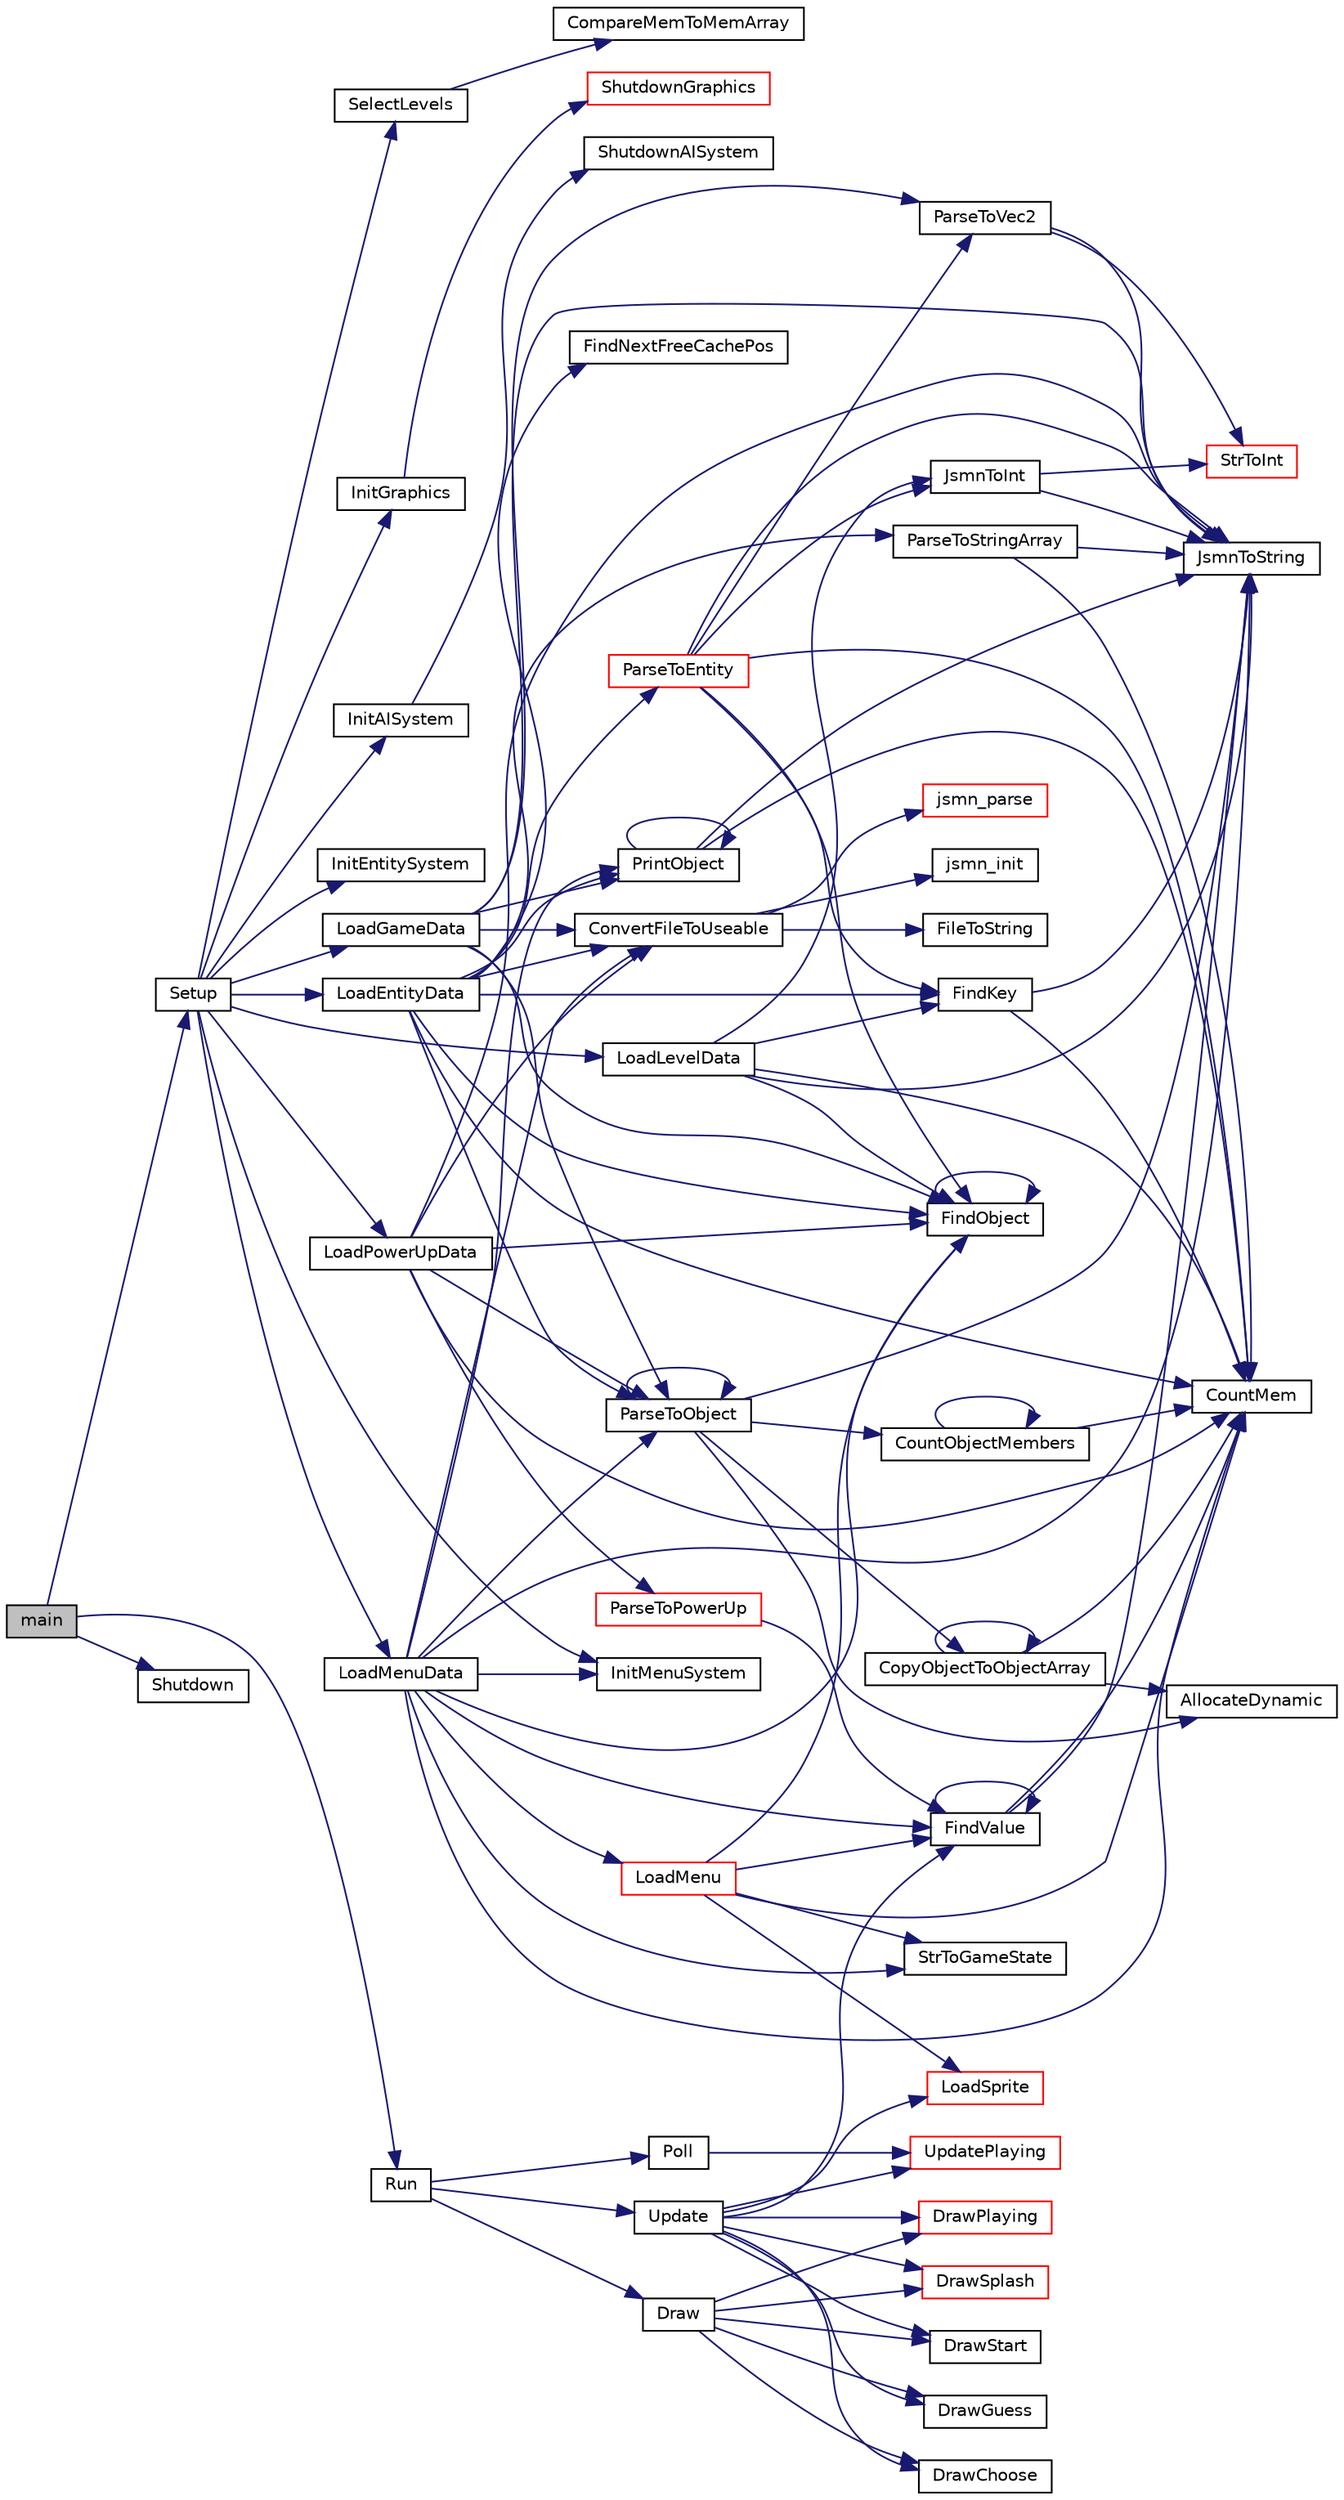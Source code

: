digraph "main"
{
  edge [fontname="Helvetica",fontsize="10",labelfontname="Helvetica",labelfontsize="10"];
  node [fontname="Helvetica",fontsize="10",shape=record];
  rankdir="LR";
  Node1 [label="main",height=0.2,width=0.4,color="black", fillcolor="grey75", style="filled", fontcolor="black"];
  Node1 -> Node2 [color="midnightblue",fontsize="10",style="solid",fontname="Helvetica"];
  Node2 [label="Setup",height=0.2,width=0.4,color="black", fillcolor="white", style="filled",URL="$game_8c.html#a50ac2197010a8cf188eafc647122f1a3"];
  Node2 -> Node3 [color="midnightblue",fontsize="10",style="solid",fontname="Helvetica"];
  Node3 [label="LoadGameData",height=0.2,width=0.4,color="black", fillcolor="white", style="filled",URL="$game_8c.html#a52972542fcf0985d5ee7277513fbc94c"];
  Node3 -> Node4 [color="midnightblue",fontsize="10",style="solid",fontname="Helvetica"];
  Node4 [label="ConvertFileToUseable",height=0.2,width=0.4,color="black", fillcolor="white", style="filled",URL="$mystrings_8c.html#a496e2427daae7d276aa1c25bf7173f9b"];
  Node4 -> Node5 [color="midnightblue",fontsize="10",style="solid",fontname="Helvetica"];
  Node5 [label="jsmn_init",height=0.2,width=0.4,color="black", fillcolor="white", style="filled",URL="$jsmn_8c.html#a8d4a8b3ce5c3d600feea38615b5f9aa6"];
  Node4 -> Node6 [color="midnightblue",fontsize="10",style="solid",fontname="Helvetica"];
  Node6 [label="FileToString",height=0.2,width=0.4,color="black", fillcolor="white", style="filled",URL="$mystrings_8c.html#a641da0f4b770922d999f38d2d23b2ed6"];
  Node4 -> Node7 [color="midnightblue",fontsize="10",style="solid",fontname="Helvetica"];
  Node7 [label="jsmn_parse",height=0.2,width=0.4,color="red", fillcolor="white", style="filled",URL="$jsmn_8c.html#a774f985a9750a10c7e88304e30191e03"];
  Node3 -> Node8 [color="midnightblue",fontsize="10",style="solid",fontname="Helvetica"];
  Node8 [label="ParseToObject",height=0.2,width=0.4,color="black", fillcolor="white", style="filled",URL="$parseobject_8c.html#abeb996817aa47a5e463a47275c897483"];
  Node8 -> Node8 [color="midnightblue",fontsize="10",style="solid",fontname="Helvetica"];
  Node8 -> Node9 [color="midnightblue",fontsize="10",style="solid",fontname="Helvetica"];
  Node9 [label="JsmnToString",height=0.2,width=0.4,color="black", fillcolor="white", style="filled",URL="$mystrings_8c.html#a78d7d9580e10b30e6409ebfeb29e5cfe"];
  Node8 -> Node10 [color="midnightblue",fontsize="10",style="solid",fontname="Helvetica"];
  Node10 [label="CopyObjectToObjectArray",height=0.2,width=0.4,color="black", fillcolor="white", style="filled",URL="$parseobject_8c.html#a66550ec5ad5119b002932431e1ce8578"];
  Node10 -> Node11 [color="midnightblue",fontsize="10",style="solid",fontname="Helvetica"];
  Node11 [label="CountMem",height=0.2,width=0.4,color="black", fillcolor="white", style="filled",URL="$globals_8h.html#ab5272b6a1f2bf961c7534ec91a243715"];
  Node10 -> Node12 [color="midnightblue",fontsize="10",style="solid",fontname="Helvetica"];
  Node12 [label="AllocateDynamic",height=0.2,width=0.4,color="black", fillcolor="white", style="filled",URL="$globals_8h.html#a2263fb5e65c0597a8e4c35fa0c05e15d"];
  Node10 -> Node10 [color="midnightblue",fontsize="10",style="solid",fontname="Helvetica"];
  Node8 -> Node13 [color="midnightblue",fontsize="10",style="solid",fontname="Helvetica"];
  Node13 [label="CountObjectMembers",height=0.2,width=0.4,color="black", fillcolor="white", style="filled",URL="$parseobject_8c.html#aef0cb86d9b54e11206d154c369cb9a7e"];
  Node13 -> Node11 [color="midnightblue",fontsize="10",style="solid",fontname="Helvetica"];
  Node13 -> Node13 [color="midnightblue",fontsize="10",style="solid",fontname="Helvetica"];
  Node8 -> Node12 [color="midnightblue",fontsize="10",style="solid",fontname="Helvetica"];
  Node3 -> Node14 [color="midnightblue",fontsize="10",style="solid",fontname="Helvetica"];
  Node14 [label="FindObject",height=0.2,width=0.4,color="black", fillcolor="white", style="filled",URL="$parseobject_8c.html#a0d7610fbd167c6f81519e6ab3403e3bd"];
  Node14 -> Node14 [color="midnightblue",fontsize="10",style="solid",fontname="Helvetica"];
  Node3 -> Node15 [color="midnightblue",fontsize="10",style="solid",fontname="Helvetica"];
  Node15 [label="ParseToVec2",height=0.2,width=0.4,color="black", fillcolor="white", style="filled",URL="$parsevariable_8c.html#aece06ba78503ca86b77daa6c0f64d01f"];
  Node15 -> Node9 [color="midnightblue",fontsize="10",style="solid",fontname="Helvetica"];
  Node15 -> Node16 [color="midnightblue",fontsize="10",style="solid",fontname="Helvetica"];
  Node16 [label="StrToInt",height=0.2,width=0.4,color="red", fillcolor="white", style="filled",URL="$mystrings_8c.html#a7847ecf365cd64921278854576e5ddcc"];
  Node3 -> Node17 [color="midnightblue",fontsize="10",style="solid",fontname="Helvetica"];
  Node17 [label="PrintObject",height=0.2,width=0.4,color="black", fillcolor="white", style="filled",URL="$parseobject_8c.html#ae7d41e06515589776dc92961481d56ab"];
  Node17 -> Node11 [color="midnightblue",fontsize="10",style="solid",fontname="Helvetica"];
  Node17 -> Node9 [color="midnightblue",fontsize="10",style="solid",fontname="Helvetica"];
  Node17 -> Node17 [color="midnightblue",fontsize="10",style="solid",fontname="Helvetica"];
  Node3 -> Node9 [color="midnightblue",fontsize="10",style="solid",fontname="Helvetica"];
  Node2 -> Node18 [color="midnightblue",fontsize="10",style="solid",fontname="Helvetica"];
  Node18 [label="InitGraphics",height=0.2,width=0.4,color="black", fillcolor="white", style="filled",URL="$graphics_8c.html#a5a91ce2f20cdb3efdd3a10f8bcd79fe2"];
  Node18 -> Node19 [color="midnightblue",fontsize="10",style="solid",fontname="Helvetica"];
  Node19 [label="ShutdownGraphics",height=0.2,width=0.4,color="red", fillcolor="white", style="filled",URL="$graphics_8c.html#a57deac6adc760a6c690d7c05b1b32b3d"];
  Node2 -> Node20 [color="midnightblue",fontsize="10",style="solid",fontname="Helvetica"];
  Node20 [label="InitEntitySystem",height=0.2,width=0.4,color="black", fillcolor="white", style="filled",URL="$entity_8c.html#a9aa4a5f113750202be9f45db34908955"];
  Node2 -> Node21 [color="midnightblue",fontsize="10",style="solid",fontname="Helvetica"];
  Node21 [label="InitMenuSystem",height=0.2,width=0.4,color="black", fillcolor="white", style="filled",URL="$menu_8c.html#a1c427a4122a85bc392880fdcf2a843ce"];
  Node2 -> Node22 [color="midnightblue",fontsize="10",style="solid",fontname="Helvetica"];
  Node22 [label="InitAISystem",height=0.2,width=0.4,color="black", fillcolor="white", style="filled",URL="$ai__interpret_8c.html#a766fc5dc0fd99733613cc7a396f6efdf"];
  Node22 -> Node23 [color="midnightblue",fontsize="10",style="solid",fontname="Helvetica"];
  Node23 [label="ShutdownAISystem",height=0.2,width=0.4,color="black", fillcolor="white", style="filled",URL="$ai__interpret_8c.html#a7a593ea725968a09171ad562877652a1"];
  Node2 -> Node24 [color="midnightblue",fontsize="10",style="solid",fontname="Helvetica"];
  Node24 [label="LoadEntityData",height=0.2,width=0.4,color="black", fillcolor="white", style="filled",URL="$game_8c.html#a3c5ed8ec6399e50f714fcdab2e6c070a"];
  Node24 -> Node4 [color="midnightblue",fontsize="10",style="solid",fontname="Helvetica"];
  Node24 -> Node8 [color="midnightblue",fontsize="10",style="solid",fontname="Helvetica"];
  Node24 -> Node11 [color="midnightblue",fontsize="10",style="solid",fontname="Helvetica"];
  Node24 -> Node17 [color="midnightblue",fontsize="10",style="solid",fontname="Helvetica"];
  Node24 -> Node25 [color="midnightblue",fontsize="10",style="solid",fontname="Helvetica"];
  Node25 [label="ParseToStringArray",height=0.2,width=0.4,color="black", fillcolor="white", style="filled",URL="$parsevariable_8c.html#a090f6fa5f93d7a5becca914af766d1d8"];
  Node25 -> Node11 [color="midnightblue",fontsize="10",style="solid",fontname="Helvetica"];
  Node25 -> Node9 [color="midnightblue",fontsize="10",style="solid",fontname="Helvetica"];
  Node24 -> Node14 [color="midnightblue",fontsize="10",style="solid",fontname="Helvetica"];
  Node24 -> Node26 [color="midnightblue",fontsize="10",style="solid",fontname="Helvetica"];
  Node26 [label="FindKey",height=0.2,width=0.4,color="black", fillcolor="white", style="filled",URL="$mystrings_8c.html#a6466498df69994b55bb62b9b53652142"];
  Node26 -> Node11 [color="midnightblue",fontsize="10",style="solid",fontname="Helvetica"];
  Node26 -> Node9 [color="midnightblue",fontsize="10",style="solid",fontname="Helvetica"];
  Node24 -> Node27 [color="midnightblue",fontsize="10",style="solid",fontname="Helvetica"];
  Node27 [label="ParseToEntity",height=0.2,width=0.4,color="red", fillcolor="white", style="filled",URL="$parsevariable_8c.html#ab44c577d09cbd67632c75301d846676e"];
  Node27 -> Node26 [color="midnightblue",fontsize="10",style="solid",fontname="Helvetica"];
  Node27 -> Node9 [color="midnightblue",fontsize="10",style="solid",fontname="Helvetica"];
  Node27 -> Node14 [color="midnightblue",fontsize="10",style="solid",fontname="Helvetica"];
  Node27 -> Node11 [color="midnightblue",fontsize="10",style="solid",fontname="Helvetica"];
  Node27 -> Node15 [color="midnightblue",fontsize="10",style="solid",fontname="Helvetica"];
  Node27 -> Node28 [color="midnightblue",fontsize="10",style="solid",fontname="Helvetica"];
  Node28 [label="JsmnToInt",height=0.2,width=0.4,color="black", fillcolor="white", style="filled",URL="$mystrings_8c.html#aa5c26c3bf9ec4cf5d58937787db2d415"];
  Node28 -> Node9 [color="midnightblue",fontsize="10",style="solid",fontname="Helvetica"];
  Node28 -> Node16 [color="midnightblue",fontsize="10",style="solid",fontname="Helvetica"];
  Node24 -> Node29 [color="midnightblue",fontsize="10",style="solid",fontname="Helvetica"];
  Node29 [label="FindNextFreeCachePos",height=0.2,width=0.4,color="black", fillcolor="white", style="filled",URL="$entity_8c.html#a373409dde746bc4935afd92aa8975f4c"];
  Node2 -> Node30 [color="midnightblue",fontsize="10",style="solid",fontname="Helvetica"];
  Node30 [label="LoadMenuData",height=0.2,width=0.4,color="black", fillcolor="white", style="filled",URL="$game_8c.html#abc5753dfa46f96a3f00ce0c228e8e281"];
  Node30 -> Node21 [color="midnightblue",fontsize="10",style="solid",fontname="Helvetica"];
  Node30 -> Node14 [color="midnightblue",fontsize="10",style="solid",fontname="Helvetica"];
  Node30 -> Node11 [color="midnightblue",fontsize="10",style="solid",fontname="Helvetica"];
  Node30 -> Node9 [color="midnightblue",fontsize="10",style="solid",fontname="Helvetica"];
  Node30 -> Node4 [color="midnightblue",fontsize="10",style="solid",fontname="Helvetica"];
  Node30 -> Node8 [color="midnightblue",fontsize="10",style="solid",fontname="Helvetica"];
  Node30 -> Node17 [color="midnightblue",fontsize="10",style="solid",fontname="Helvetica"];
  Node30 -> Node31 [color="midnightblue",fontsize="10",style="solid",fontname="Helvetica"];
  Node31 [label="FindValue",height=0.2,width=0.4,color="black", fillcolor="white", style="filled",URL="$mystrings_8c.html#ac183085aec4f8b1867b5737aacb9c37f"];
  Node31 -> Node11 [color="midnightblue",fontsize="10",style="solid",fontname="Helvetica"];
  Node31 -> Node9 [color="midnightblue",fontsize="10",style="solid",fontname="Helvetica"];
  Node31 -> Node31 [color="midnightblue",fontsize="10",style="solid",fontname="Helvetica"];
  Node30 -> Node32 [color="midnightblue",fontsize="10",style="solid",fontname="Helvetica"];
  Node32 [label="LoadMenu",height=0.2,width=0.4,color="red", fillcolor="white", style="filled",URL="$menu_8c.html#a6f4a9eb4cd081c5b7a3e5e0475ed8437"];
  Node32 -> Node14 [color="midnightblue",fontsize="10",style="solid",fontname="Helvetica"];
  Node32 -> Node31 [color="midnightblue",fontsize="10",style="solid",fontname="Helvetica"];
  Node32 -> Node33 [color="midnightblue",fontsize="10",style="solid",fontname="Helvetica"];
  Node33 [label="LoadSprite",height=0.2,width=0.4,color="red", fillcolor="white", style="filled",URL="$graphics_8c.html#a9ef47fe758affb875f01b07e551513c7"];
  Node32 -> Node34 [color="midnightblue",fontsize="10",style="solid",fontname="Helvetica"];
  Node34 [label="StrToGameState",height=0.2,width=0.4,color="black", fillcolor="white", style="filled",URL="$globals_8h.html#a295e14f293c2d135e244c6b9f417a447"];
  Node32 -> Node11 [color="midnightblue",fontsize="10",style="solid",fontname="Helvetica"];
  Node30 -> Node34 [color="midnightblue",fontsize="10",style="solid",fontname="Helvetica"];
  Node2 -> Node35 [color="midnightblue",fontsize="10",style="solid",fontname="Helvetica"];
  Node35 [label="LoadLevelData",height=0.2,width=0.4,color="black", fillcolor="white", style="filled",URL="$game_8c.html#a80fc9e8ab6c9f36242aca245edee14c9"];
  Node35 -> Node14 [color="midnightblue",fontsize="10",style="solid",fontname="Helvetica"];
  Node35 -> Node26 [color="midnightblue",fontsize="10",style="solid",fontname="Helvetica"];
  Node35 -> Node28 [color="midnightblue",fontsize="10",style="solid",fontname="Helvetica"];
  Node35 -> Node11 [color="midnightblue",fontsize="10",style="solid",fontname="Helvetica"];
  Node35 -> Node9 [color="midnightblue",fontsize="10",style="solid",fontname="Helvetica"];
  Node2 -> Node36 [color="midnightblue",fontsize="10",style="solid",fontname="Helvetica"];
  Node36 [label="LoadPowerUpData",height=0.2,width=0.4,color="black", fillcolor="white", style="filled",URL="$game_8c.html#a8c608fbaa05aed812f106331f8dad649"];
  Node36 -> Node14 [color="midnightblue",fontsize="10",style="solid",fontname="Helvetica"];
  Node36 -> Node9 [color="midnightblue",fontsize="10",style="solid",fontname="Helvetica"];
  Node36 -> Node4 [color="midnightblue",fontsize="10",style="solid",fontname="Helvetica"];
  Node36 -> Node8 [color="midnightblue",fontsize="10",style="solid",fontname="Helvetica"];
  Node36 -> Node11 [color="midnightblue",fontsize="10",style="solid",fontname="Helvetica"];
  Node36 -> Node37 [color="midnightblue",fontsize="10",style="solid",fontname="Helvetica"];
  Node37 [label="ParseToPowerUp",height=0.2,width=0.4,color="red", fillcolor="white", style="filled",URL="$parsepowerup_8c.html#a8d842ada05e7a3a934447d48af492f7f"];
  Node37 -> Node31 [color="midnightblue",fontsize="10",style="solid",fontname="Helvetica"];
  Node2 -> Node38 [color="midnightblue",fontsize="10",style="solid",fontname="Helvetica"];
  Node38 [label="SelectLevels",height=0.2,width=0.4,color="black", fillcolor="white", style="filled",URL="$game_8c.html#a94f46db60f69856665f7b6fce5db209e"];
  Node38 -> Node39 [color="midnightblue",fontsize="10",style="solid",fontname="Helvetica"];
  Node39 [label="CompareMemToMemArray",height=0.2,width=0.4,color="black", fillcolor="white", style="filled",URL="$globals_8h.html#a4cda7fb3c8f061cba2e2dff0710400ee"];
  Node1 -> Node40 [color="midnightblue",fontsize="10",style="solid",fontname="Helvetica"];
  Node40 [label="Run",height=0.2,width=0.4,color="black", fillcolor="white", style="filled",URL="$game_8c.html#aac704aea738c1edc384a97e51d60662b"];
  Node40 -> Node41 [color="midnightblue",fontsize="10",style="solid",fontname="Helvetica"];
  Node41 [label="Poll",height=0.2,width=0.4,color="black", fillcolor="white", style="filled",URL="$game_8c.html#a28255989d2c8adf3bca455e48b6736c4"];
  Node41 -> Node42 [color="midnightblue",fontsize="10",style="solid",fontname="Helvetica"];
  Node42 [label="UpdatePlaying",height=0.2,width=0.4,color="red", fillcolor="white", style="filled",URL="$game_8c.html#a3ddcf597916a7185f18d493a51684845"];
  Node40 -> Node43 [color="midnightblue",fontsize="10",style="solid",fontname="Helvetica"];
  Node43 [label="Update",height=0.2,width=0.4,color="black", fillcolor="white", style="filled",URL="$game_8c.html#aec0783b5a136e042adcc47bae4fe5291"];
  Node43 -> Node31 [color="midnightblue",fontsize="10",style="solid",fontname="Helvetica"];
  Node43 -> Node33 [color="midnightblue",fontsize="10",style="solid",fontname="Helvetica"];
  Node43 -> Node42 [color="midnightblue",fontsize="10",style="solid",fontname="Helvetica"];
  Node43 -> Node44 [color="midnightblue",fontsize="10",style="solid",fontname="Helvetica"];
  Node44 [label="DrawSplash",height=0.2,width=0.4,color="red", fillcolor="white", style="filled",URL="$game_8c.html#addfb0717b9d4923ffd6ca6a879a24d8a"];
  Node43 -> Node45 [color="midnightblue",fontsize="10",style="solid",fontname="Helvetica"];
  Node45 [label="DrawStart",height=0.2,width=0.4,color="black", fillcolor="white", style="filled",URL="$game_8c.html#a649bc00af241211bb527b38ea5100f35"];
  Node43 -> Node46 [color="midnightblue",fontsize="10",style="solid",fontname="Helvetica"];
  Node46 [label="DrawGuess",height=0.2,width=0.4,color="black", fillcolor="white", style="filled",URL="$game_8c.html#a3d1af84dd28675b906294f461ba1eacd"];
  Node43 -> Node47 [color="midnightblue",fontsize="10",style="solid",fontname="Helvetica"];
  Node47 [label="DrawChoose",height=0.2,width=0.4,color="black", fillcolor="white", style="filled",URL="$game_8c.html#aa4fdce6f0033a5f2bfc633e9d5edc55a"];
  Node43 -> Node48 [color="midnightblue",fontsize="10",style="solid",fontname="Helvetica"];
  Node48 [label="DrawPlaying",height=0.2,width=0.4,color="red", fillcolor="white", style="filled",URL="$game_8c.html#a3d331e84879ecaad643c10c9b0a74164"];
  Node40 -> Node49 [color="midnightblue",fontsize="10",style="solid",fontname="Helvetica"];
  Node49 [label="Draw",height=0.2,width=0.4,color="black", fillcolor="white", style="filled",URL="$game_8c.html#a3d5cf0d8d37b6b17224867eb397c9a16"];
  Node49 -> Node44 [color="midnightblue",fontsize="10",style="solid",fontname="Helvetica"];
  Node49 -> Node45 [color="midnightblue",fontsize="10",style="solid",fontname="Helvetica"];
  Node49 -> Node47 [color="midnightblue",fontsize="10",style="solid",fontname="Helvetica"];
  Node49 -> Node46 [color="midnightblue",fontsize="10",style="solid",fontname="Helvetica"];
  Node49 -> Node48 [color="midnightblue",fontsize="10",style="solid",fontname="Helvetica"];
  Node1 -> Node50 [color="midnightblue",fontsize="10",style="solid",fontname="Helvetica"];
  Node50 [label="Shutdown",height=0.2,width=0.4,color="black", fillcolor="white", style="filled",URL="$game_8c.html#ac5f038c2b480cf9ef5e19e3eba8dbaf9"];
}
